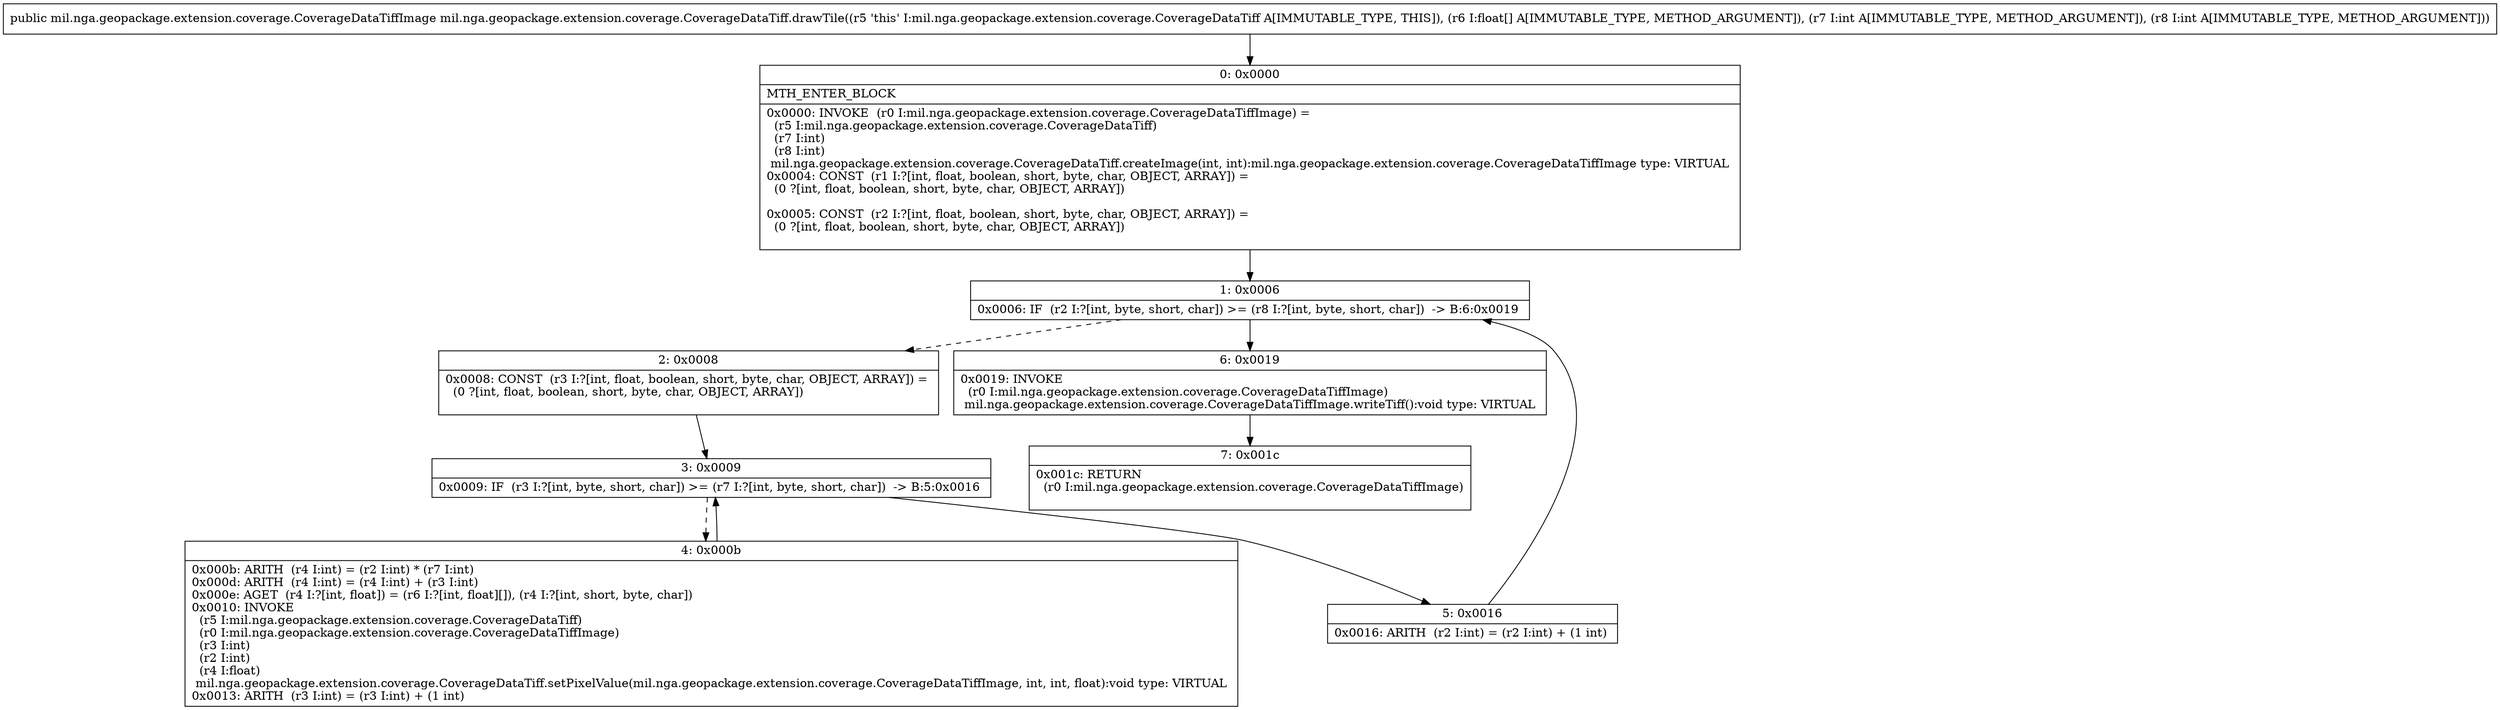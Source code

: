 digraph "CFG formil.nga.geopackage.extension.coverage.CoverageDataTiff.drawTile([FII)Lmil\/nga\/geopackage\/extension\/coverage\/CoverageDataTiffImage;" {
Node_0 [shape=record,label="{0\:\ 0x0000|MTH_ENTER_BLOCK\l|0x0000: INVOKE  (r0 I:mil.nga.geopackage.extension.coverage.CoverageDataTiffImage) = \l  (r5 I:mil.nga.geopackage.extension.coverage.CoverageDataTiff)\l  (r7 I:int)\l  (r8 I:int)\l mil.nga.geopackage.extension.coverage.CoverageDataTiff.createImage(int, int):mil.nga.geopackage.extension.coverage.CoverageDataTiffImage type: VIRTUAL \l0x0004: CONST  (r1 I:?[int, float, boolean, short, byte, char, OBJECT, ARRAY]) = \l  (0 ?[int, float, boolean, short, byte, char, OBJECT, ARRAY])\l \l0x0005: CONST  (r2 I:?[int, float, boolean, short, byte, char, OBJECT, ARRAY]) = \l  (0 ?[int, float, boolean, short, byte, char, OBJECT, ARRAY])\l \l}"];
Node_1 [shape=record,label="{1\:\ 0x0006|0x0006: IF  (r2 I:?[int, byte, short, char]) \>= (r8 I:?[int, byte, short, char])  \-\> B:6:0x0019 \l}"];
Node_2 [shape=record,label="{2\:\ 0x0008|0x0008: CONST  (r3 I:?[int, float, boolean, short, byte, char, OBJECT, ARRAY]) = \l  (0 ?[int, float, boolean, short, byte, char, OBJECT, ARRAY])\l \l}"];
Node_3 [shape=record,label="{3\:\ 0x0009|0x0009: IF  (r3 I:?[int, byte, short, char]) \>= (r7 I:?[int, byte, short, char])  \-\> B:5:0x0016 \l}"];
Node_4 [shape=record,label="{4\:\ 0x000b|0x000b: ARITH  (r4 I:int) = (r2 I:int) * (r7 I:int) \l0x000d: ARITH  (r4 I:int) = (r4 I:int) + (r3 I:int) \l0x000e: AGET  (r4 I:?[int, float]) = (r6 I:?[int, float][]), (r4 I:?[int, short, byte, char]) \l0x0010: INVOKE  \l  (r5 I:mil.nga.geopackage.extension.coverage.CoverageDataTiff)\l  (r0 I:mil.nga.geopackage.extension.coverage.CoverageDataTiffImage)\l  (r3 I:int)\l  (r2 I:int)\l  (r4 I:float)\l mil.nga.geopackage.extension.coverage.CoverageDataTiff.setPixelValue(mil.nga.geopackage.extension.coverage.CoverageDataTiffImage, int, int, float):void type: VIRTUAL \l0x0013: ARITH  (r3 I:int) = (r3 I:int) + (1 int) \l}"];
Node_5 [shape=record,label="{5\:\ 0x0016|0x0016: ARITH  (r2 I:int) = (r2 I:int) + (1 int) \l}"];
Node_6 [shape=record,label="{6\:\ 0x0019|0x0019: INVOKE  \l  (r0 I:mil.nga.geopackage.extension.coverage.CoverageDataTiffImage)\l mil.nga.geopackage.extension.coverage.CoverageDataTiffImage.writeTiff():void type: VIRTUAL \l}"];
Node_7 [shape=record,label="{7\:\ 0x001c|0x001c: RETURN  \l  (r0 I:mil.nga.geopackage.extension.coverage.CoverageDataTiffImage)\l \l}"];
MethodNode[shape=record,label="{public mil.nga.geopackage.extension.coverage.CoverageDataTiffImage mil.nga.geopackage.extension.coverage.CoverageDataTiff.drawTile((r5 'this' I:mil.nga.geopackage.extension.coverage.CoverageDataTiff A[IMMUTABLE_TYPE, THIS]), (r6 I:float[] A[IMMUTABLE_TYPE, METHOD_ARGUMENT]), (r7 I:int A[IMMUTABLE_TYPE, METHOD_ARGUMENT]), (r8 I:int A[IMMUTABLE_TYPE, METHOD_ARGUMENT])) }"];
MethodNode -> Node_0;
Node_0 -> Node_1;
Node_1 -> Node_2[style=dashed];
Node_1 -> Node_6;
Node_2 -> Node_3;
Node_3 -> Node_4[style=dashed];
Node_3 -> Node_5;
Node_4 -> Node_3;
Node_5 -> Node_1;
Node_6 -> Node_7;
}


